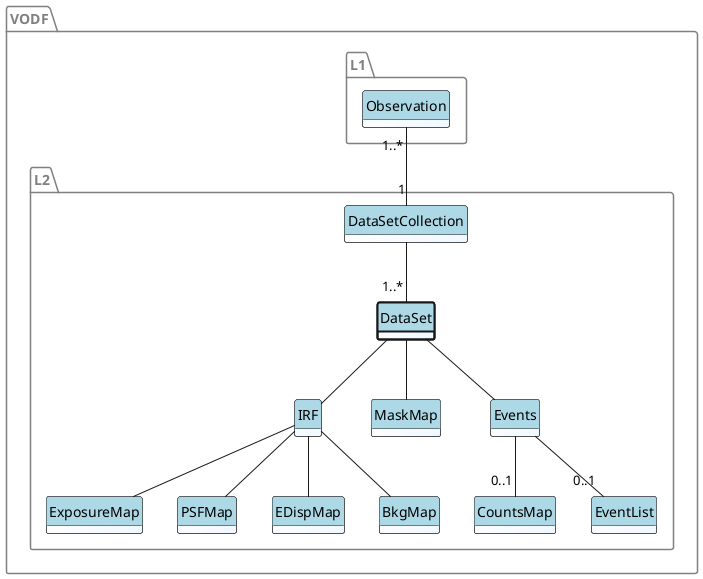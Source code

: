 @startuml
hide circles
hide methods
skinparam ClassBackgroundColor white/aliceblue
skinparam ClassHeaderBackgroundColor lightblue
<style>
package {
        LineColor gray
        FontColor gray
}
</style>


VODF.L1.Observation "1..*" -- "1" VODF.L2.DataSetCollection

package VODF.L2 {

        class DataSet #line.bold {

        }

        DataSetCollection -- "1..*" DataSet
        DataSet -- IRF
        IRF -- ExposureMap
        IRF -- PSFMap
        IRF -- EDispMap
        IRF -- BkgMap

        DataSet -- MaskMap

        DataSet -- Events
        Events -- "0..1" CountsMap
        Events -- "0..1" EventList
}
@enduml

